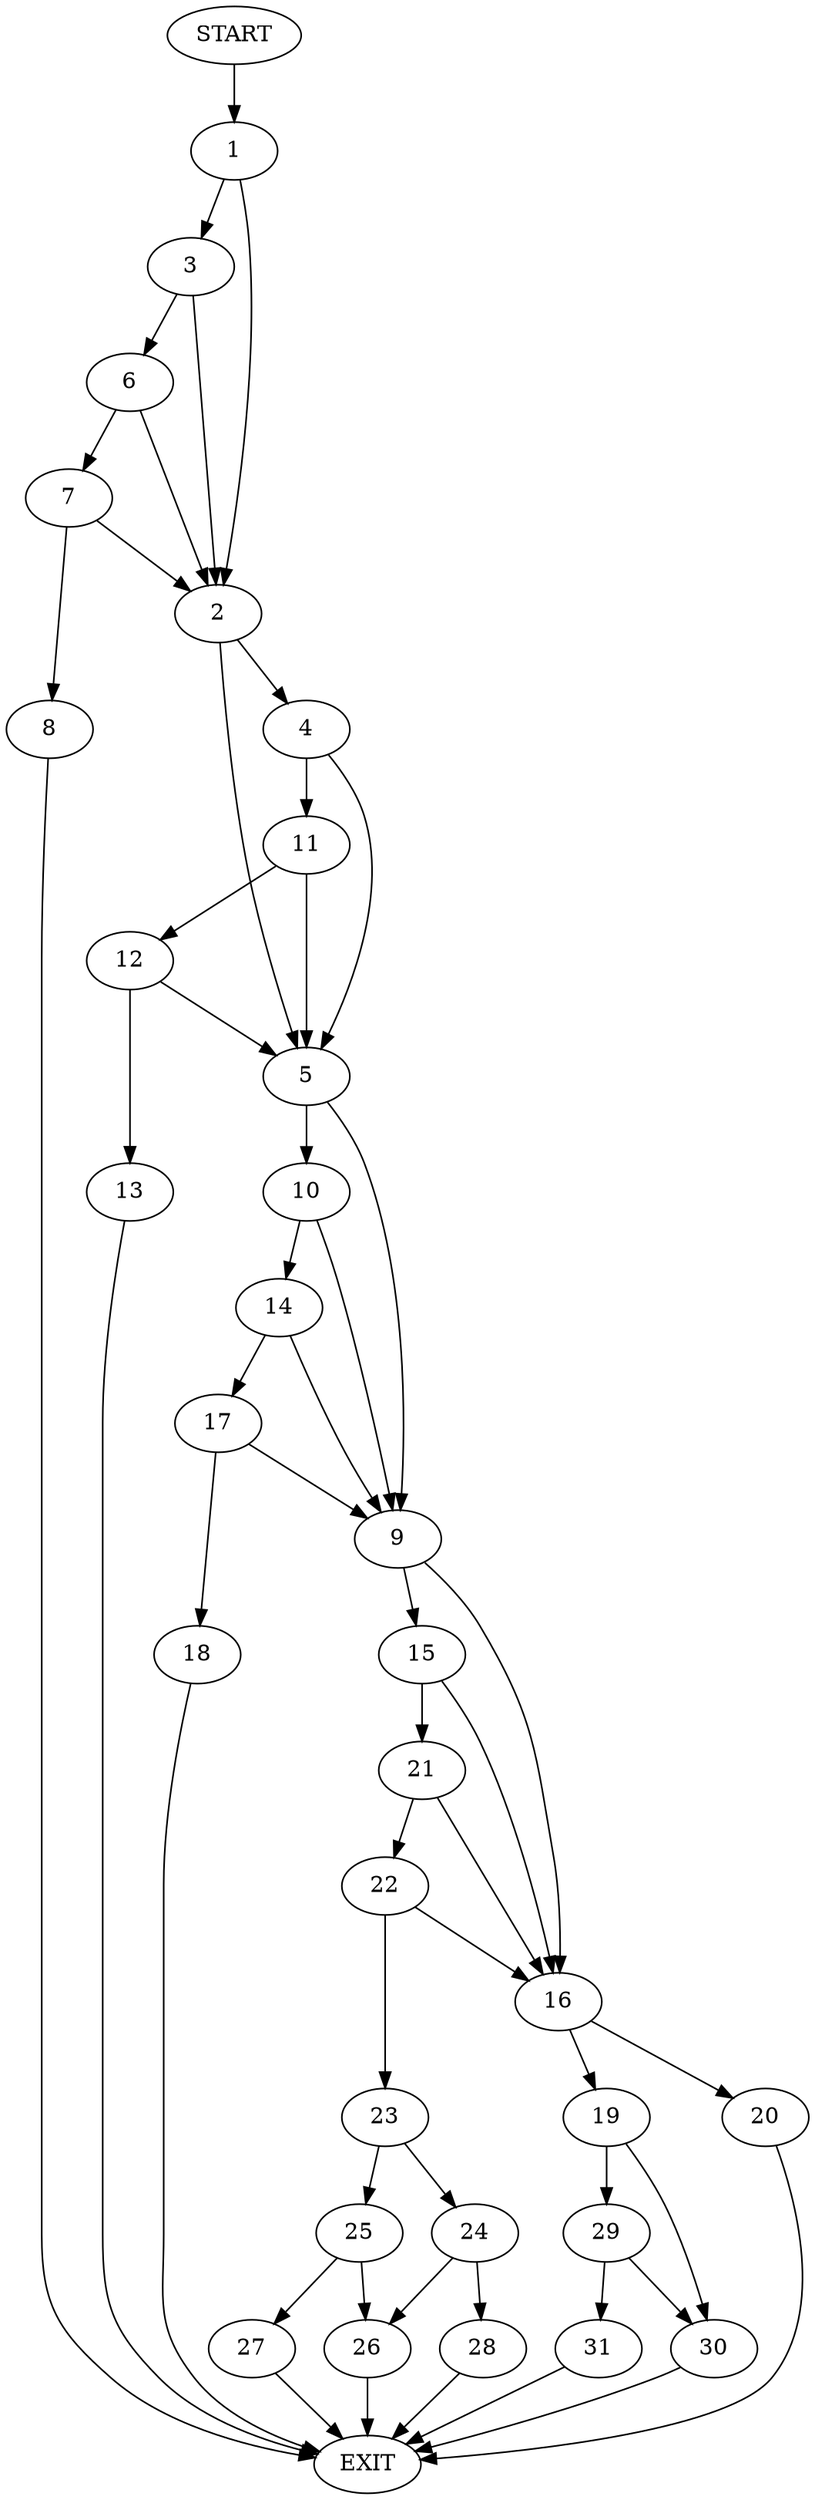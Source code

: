 digraph {
0 [label="START"]
32 [label="EXIT"]
0 -> 1
1 -> 2
1 -> 3
2 -> 4
2 -> 5
3 -> 2
3 -> 6
6 -> 2
6 -> 7
7 -> 2
7 -> 8
8 -> 32
5 -> 9
5 -> 10
4 -> 11
4 -> 5
11 -> 12
11 -> 5
12 -> 13
12 -> 5
13 -> 32
10 -> 9
10 -> 14
9 -> 15
9 -> 16
14 -> 9
14 -> 17
17 -> 9
17 -> 18
18 -> 32
16 -> 19
16 -> 20
15 -> 16
15 -> 21
21 -> 16
21 -> 22
22 -> 23
22 -> 16
23 -> 24
23 -> 25
25 -> 26
25 -> 27
24 -> 26
24 -> 28
26 -> 32
27 -> 32
28 -> 32
20 -> 32
19 -> 29
19 -> 30
30 -> 32
29 -> 30
29 -> 31
31 -> 32
}
